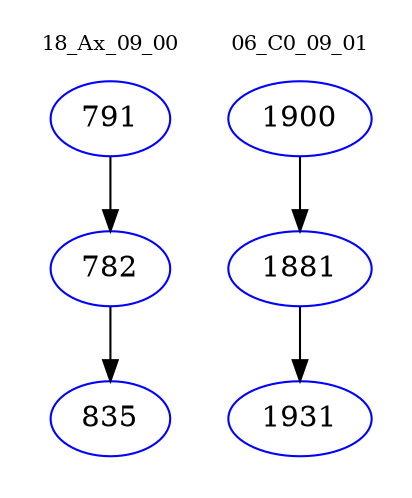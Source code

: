 digraph{
subgraph cluster_0 {
color = white
label = "18_Ax_09_00";
fontsize=10;
T0_791 [label="791", color="blue"]
T0_791 -> T0_782 [color="black"]
T0_782 [label="782", color="blue"]
T0_782 -> T0_835 [color="black"]
T0_835 [label="835", color="blue"]
}
subgraph cluster_1 {
color = white
label = "06_C0_09_01";
fontsize=10;
T1_1900 [label="1900", color="blue"]
T1_1900 -> T1_1881 [color="black"]
T1_1881 [label="1881", color="blue"]
T1_1881 -> T1_1931 [color="black"]
T1_1931 [label="1931", color="blue"]
}
}
